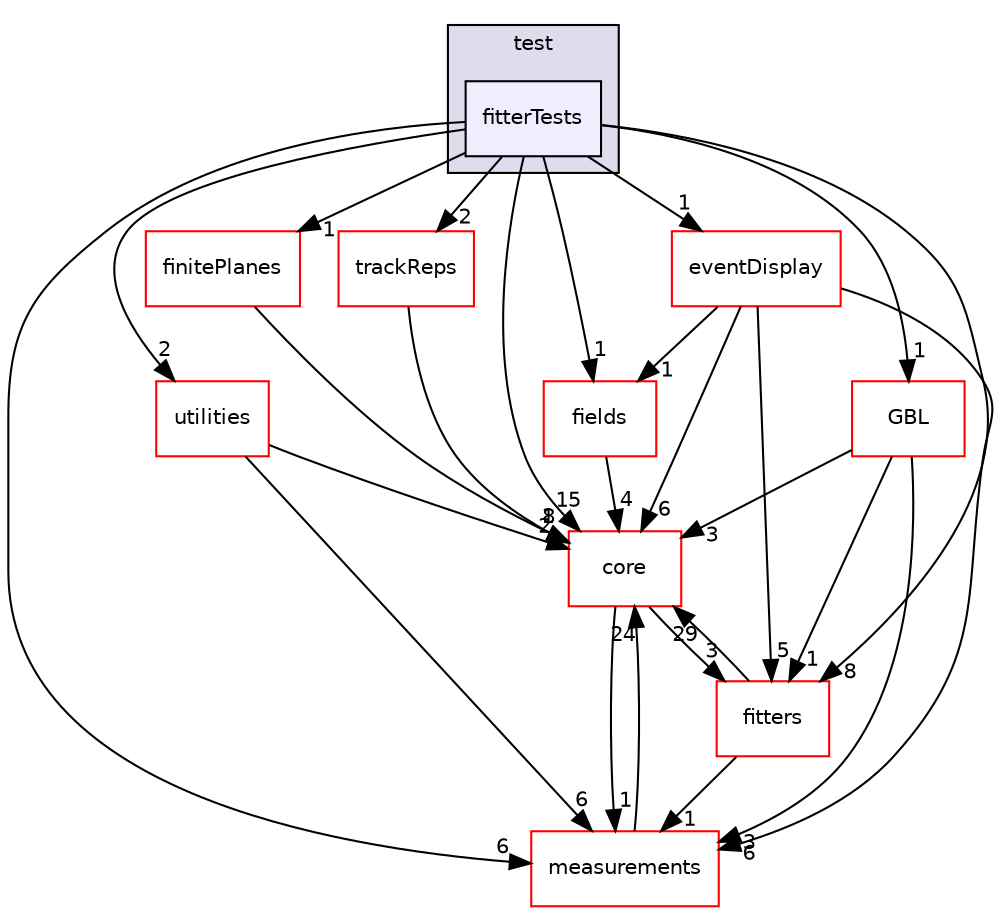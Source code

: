 digraph "genfit/test/fitterTests" {
  compound=true
  node [ fontsize="10", fontname="Helvetica"];
  edge [ labelfontsize="10", labelfontname="Helvetica"];
  subgraph clusterdir_a0f441b288fc89cdfad5a241a32a8308 {
    graph [ bgcolor="#ddddee", pencolor="black", label="test" fontname="Helvetica", fontsize="10", URL="dir_a0f441b288fc89cdfad5a241a32a8308.html"]
  dir_c5cb6fc507027cec59c5c67ea8fcc5be [shape=box, label="fitterTests", style="filled", fillcolor="#eeeeff", pencolor="black", URL="dir_c5cb6fc507027cec59c5c67ea8fcc5be.html"];
  }
  dir_a4c240e34ae002d1595c9d58fa050d9d [shape=box label="fields" fillcolor="white" style="filled" color="red" URL="dir_a4c240e34ae002d1595c9d58fa050d9d.html"];
  dir_88ab23941f10753a72069cdb11e8f345 [shape=box label="finitePlanes" fillcolor="white" style="filled" color="red" URL="dir_88ab23941f10753a72069cdb11e8f345.html"];
  dir_3e5680e1368f3aa1fd19c22b9b8a1d88 [shape=box label="utilities" fillcolor="white" style="filled" color="red" URL="dir_3e5680e1368f3aa1fd19c22b9b8a1d88.html"];
  dir_84ddfff8e8c088d4b1ab178aeca71541 [shape=box label="fitters" fillcolor="white" style="filled" color="red" URL="dir_84ddfff8e8c088d4b1ab178aeca71541.html"];
  dir_9268fb76a242d6fab4cb1d575f1746b1 [shape=box label="measurements" fillcolor="white" style="filled" color="red" URL="dir_9268fb76a242d6fab4cb1d575f1746b1.html"];
  dir_0e3f7579cc1826c2479a35ae63f11e4e [shape=box label="trackReps" fillcolor="white" style="filled" color="red" URL="dir_0e3f7579cc1826c2479a35ae63f11e4e.html"];
  dir_7a40b7556c10f243ca9453eab1d74876 [shape=box label="core" fillcolor="white" style="filled" color="red" URL="dir_7a40b7556c10f243ca9453eab1d74876.html"];
  dir_944f990e992f4b9f956bc59c3ce7486c [shape=box label="eventDisplay" fillcolor="white" style="filled" color="red" URL="dir_944f990e992f4b9f956bc59c3ce7486c.html"];
  dir_d078a606355590d5581335b64f0fc0ed [shape=box label="GBL" fillcolor="white" style="filled" color="red" URL="dir_d078a606355590d5581335b64f0fc0ed.html"];
  dir_a4c240e34ae002d1595c9d58fa050d9d->dir_7a40b7556c10f243ca9453eab1d74876 [headlabel="4", labeldistance=1.5 headhref="dir_000037_000029.html"];
  dir_88ab23941f10753a72069cdb11e8f345->dir_7a40b7556c10f243ca9453eab1d74876 [headlabel="1", labeldistance=1.5 headhref="dir_000040_000029.html"];
  dir_3e5680e1368f3aa1fd19c22b9b8a1d88->dir_9268fb76a242d6fab4cb1d575f1746b1 [headlabel="6", labeldistance=1.5 headhref="dir_000065_000054.html"];
  dir_3e5680e1368f3aa1fd19c22b9b8a1d88->dir_7a40b7556c10f243ca9453eab1d74876 [headlabel="2", labeldistance=1.5 headhref="dir_000065_000029.html"];
  dir_c5cb6fc507027cec59c5c67ea8fcc5be->dir_a4c240e34ae002d1595c9d58fa050d9d [headlabel="1", labeldistance=1.5 headhref="dir_000058_000037.html"];
  dir_c5cb6fc507027cec59c5c67ea8fcc5be->dir_88ab23941f10753a72069cdb11e8f345 [headlabel="1", labeldistance=1.5 headhref="dir_000058_000040.html"];
  dir_c5cb6fc507027cec59c5c67ea8fcc5be->dir_3e5680e1368f3aa1fd19c22b9b8a1d88 [headlabel="2", labeldistance=1.5 headhref="dir_000058_000065.html"];
  dir_c5cb6fc507027cec59c5c67ea8fcc5be->dir_84ddfff8e8c088d4b1ab178aeca71541 [headlabel="8", labeldistance=1.5 headhref="dir_000058_000043.html"];
  dir_c5cb6fc507027cec59c5c67ea8fcc5be->dir_9268fb76a242d6fab4cb1d575f1746b1 [headlabel="6", labeldistance=1.5 headhref="dir_000058_000054.html"];
  dir_c5cb6fc507027cec59c5c67ea8fcc5be->dir_0e3f7579cc1826c2479a35ae63f11e4e [headlabel="2", labeldistance=1.5 headhref="dir_000058_000052.html"];
  dir_c5cb6fc507027cec59c5c67ea8fcc5be->dir_7a40b7556c10f243ca9453eab1d74876 [headlabel="15", labeldistance=1.5 headhref="dir_000058_000029.html"];
  dir_c5cb6fc507027cec59c5c67ea8fcc5be->dir_944f990e992f4b9f956bc59c3ce7486c [headlabel="1", labeldistance=1.5 headhref="dir_000058_000034.html"];
  dir_c5cb6fc507027cec59c5c67ea8fcc5be->dir_d078a606355590d5581335b64f0fc0ed [headlabel="1", labeldistance=1.5 headhref="dir_000058_000046.html"];
  dir_84ddfff8e8c088d4b1ab178aeca71541->dir_9268fb76a242d6fab4cb1d575f1746b1 [headlabel="1", labeldistance=1.5 headhref="dir_000043_000054.html"];
  dir_84ddfff8e8c088d4b1ab178aeca71541->dir_7a40b7556c10f243ca9453eab1d74876 [headlabel="29", labeldistance=1.5 headhref="dir_000043_000029.html"];
  dir_9268fb76a242d6fab4cb1d575f1746b1->dir_7a40b7556c10f243ca9453eab1d74876 [headlabel="24", labeldistance=1.5 headhref="dir_000054_000029.html"];
  dir_0e3f7579cc1826c2479a35ae63f11e4e->dir_7a40b7556c10f243ca9453eab1d74876 [headlabel="8", labeldistance=1.5 headhref="dir_000052_000029.html"];
  dir_7a40b7556c10f243ca9453eab1d74876->dir_84ddfff8e8c088d4b1ab178aeca71541 [headlabel="3", labeldistance=1.5 headhref="dir_000029_000043.html"];
  dir_7a40b7556c10f243ca9453eab1d74876->dir_9268fb76a242d6fab4cb1d575f1746b1 [headlabel="1", labeldistance=1.5 headhref="dir_000029_000054.html"];
  dir_944f990e992f4b9f956bc59c3ce7486c->dir_a4c240e34ae002d1595c9d58fa050d9d [headlabel="1", labeldistance=1.5 headhref="dir_000034_000037.html"];
  dir_944f990e992f4b9f956bc59c3ce7486c->dir_84ddfff8e8c088d4b1ab178aeca71541 [headlabel="5", labeldistance=1.5 headhref="dir_000034_000043.html"];
  dir_944f990e992f4b9f956bc59c3ce7486c->dir_9268fb76a242d6fab4cb1d575f1746b1 [headlabel="6", labeldistance=1.5 headhref="dir_000034_000054.html"];
  dir_944f990e992f4b9f956bc59c3ce7486c->dir_7a40b7556c10f243ca9453eab1d74876 [headlabel="6", labeldistance=1.5 headhref="dir_000034_000029.html"];
  dir_d078a606355590d5581335b64f0fc0ed->dir_84ddfff8e8c088d4b1ab178aeca71541 [headlabel="1", labeldistance=1.5 headhref="dir_000046_000043.html"];
  dir_d078a606355590d5581335b64f0fc0ed->dir_9268fb76a242d6fab4cb1d575f1746b1 [headlabel="3", labeldistance=1.5 headhref="dir_000046_000054.html"];
  dir_d078a606355590d5581335b64f0fc0ed->dir_7a40b7556c10f243ca9453eab1d74876 [headlabel="3", labeldistance=1.5 headhref="dir_000046_000029.html"];
}
